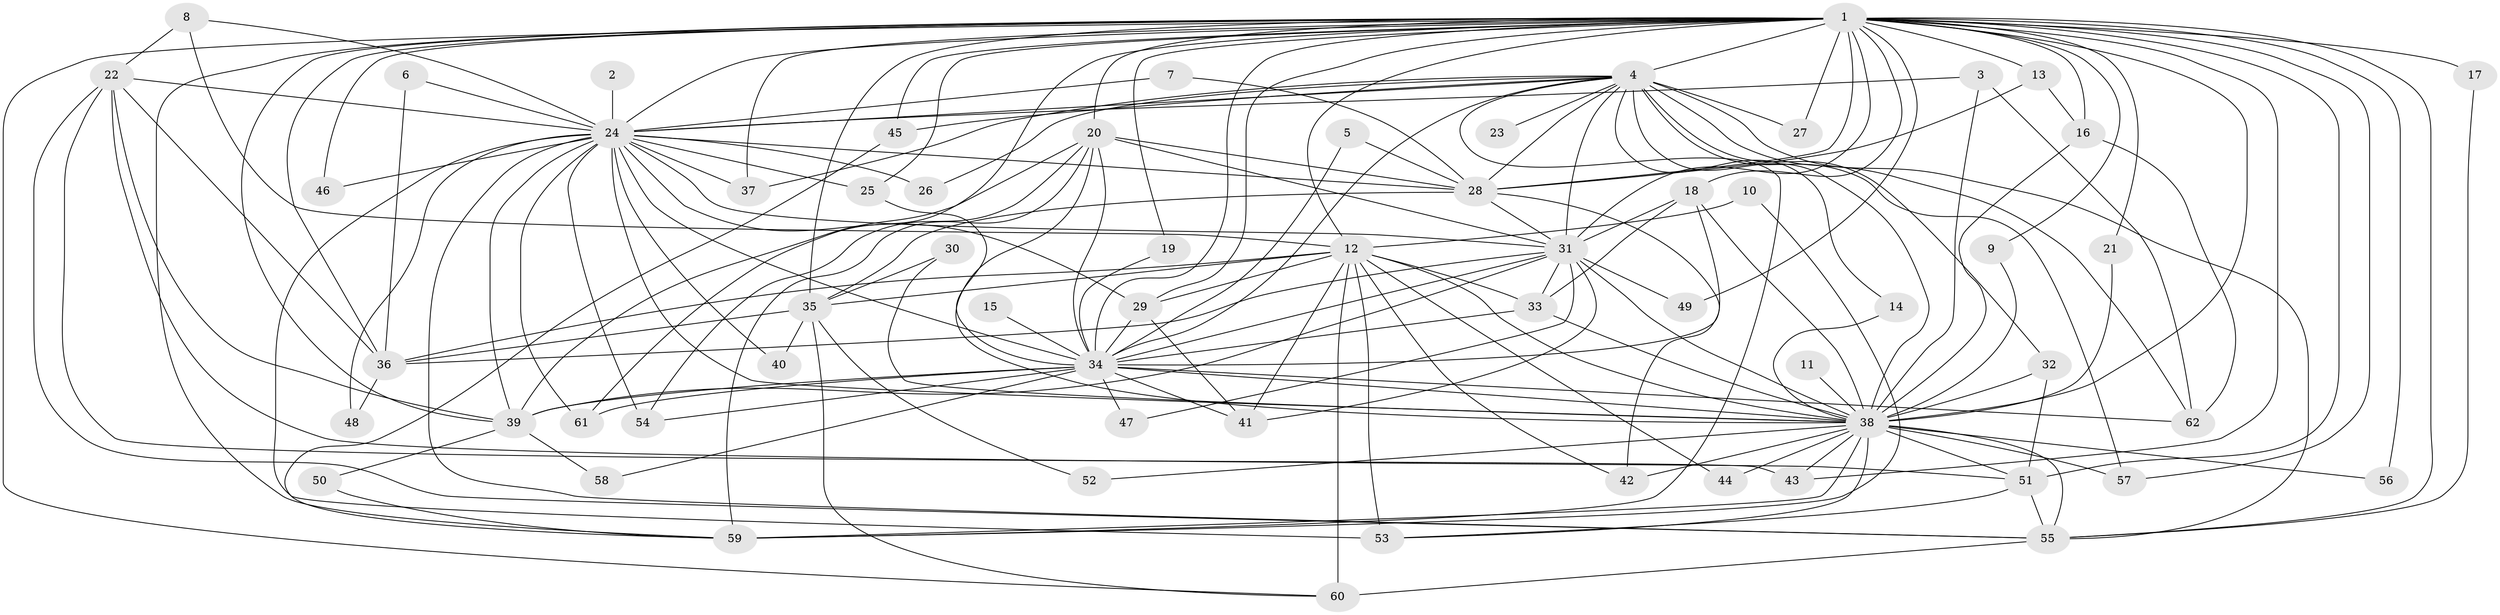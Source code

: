 // original degree distribution, {30: 0.008064516129032258, 27: 0.016129032258064516, 16: 0.008064516129032258, 18: 0.008064516129032258, 17: 0.008064516129032258, 12: 0.008064516129032258, 21: 0.008064516129032258, 22: 0.016129032258064516, 4: 0.03225806451612903, 5: 0.08870967741935484, 15: 0.008064516129032258, 2: 0.5241935483870968, 9: 0.008064516129032258, 7: 0.008064516129032258, 3: 0.22580645161290322, 6: 0.024193548387096774}
// Generated by graph-tools (version 1.1) at 2025/49/03/09/25 03:49:29]
// undirected, 62 vertices, 168 edges
graph export_dot {
graph [start="1"]
  node [color=gray90,style=filled];
  1;
  2;
  3;
  4;
  5;
  6;
  7;
  8;
  9;
  10;
  11;
  12;
  13;
  14;
  15;
  16;
  17;
  18;
  19;
  20;
  21;
  22;
  23;
  24;
  25;
  26;
  27;
  28;
  29;
  30;
  31;
  32;
  33;
  34;
  35;
  36;
  37;
  38;
  39;
  40;
  41;
  42;
  43;
  44;
  45;
  46;
  47;
  48;
  49;
  50;
  51;
  52;
  53;
  54;
  55;
  56;
  57;
  58;
  59;
  60;
  61;
  62;
  1 -- 4 [weight=4.0];
  1 -- 9 [weight=1.0];
  1 -- 12 [weight=1.0];
  1 -- 13 [weight=1.0];
  1 -- 16 [weight=2.0];
  1 -- 17 [weight=2.0];
  1 -- 18 [weight=1.0];
  1 -- 19 [weight=1.0];
  1 -- 20 [weight=1.0];
  1 -- 21 [weight=1.0];
  1 -- 24 [weight=4.0];
  1 -- 25 [weight=1.0];
  1 -- 27 [weight=1.0];
  1 -- 28 [weight=1.0];
  1 -- 29 [weight=1.0];
  1 -- 31 [weight=4.0];
  1 -- 34 [weight=5.0];
  1 -- 35 [weight=2.0];
  1 -- 36 [weight=1.0];
  1 -- 37 [weight=1.0];
  1 -- 38 [weight=8.0];
  1 -- 39 [weight=1.0];
  1 -- 43 [weight=1.0];
  1 -- 45 [weight=1.0];
  1 -- 46 [weight=1.0];
  1 -- 49 [weight=1.0];
  1 -- 51 [weight=3.0];
  1 -- 55 [weight=1.0];
  1 -- 56 [weight=2.0];
  1 -- 57 [weight=1.0];
  1 -- 59 [weight=1.0];
  1 -- 60 [weight=1.0];
  1 -- 61 [weight=1.0];
  2 -- 24 [weight=1.0];
  3 -- 24 [weight=1.0];
  3 -- 38 [weight=1.0];
  3 -- 62 [weight=1.0];
  4 -- 14 [weight=1.0];
  4 -- 23 [weight=1.0];
  4 -- 24 [weight=1.0];
  4 -- 26 [weight=1.0];
  4 -- 27 [weight=1.0];
  4 -- 28 [weight=1.0];
  4 -- 31 [weight=1.0];
  4 -- 32 [weight=1.0];
  4 -- 34 [weight=1.0];
  4 -- 37 [weight=1.0];
  4 -- 38 [weight=2.0];
  4 -- 45 [weight=1.0];
  4 -- 55 [weight=1.0];
  4 -- 57 [weight=1.0];
  4 -- 59 [weight=1.0];
  4 -- 62 [weight=1.0];
  5 -- 28 [weight=1.0];
  5 -- 34 [weight=1.0];
  6 -- 24 [weight=1.0];
  6 -- 36 [weight=1.0];
  7 -- 24 [weight=1.0];
  7 -- 28 [weight=1.0];
  8 -- 12 [weight=1.0];
  8 -- 22 [weight=1.0];
  8 -- 24 [weight=1.0];
  9 -- 38 [weight=1.0];
  10 -- 12 [weight=1.0];
  10 -- 59 [weight=1.0];
  11 -- 38 [weight=1.0];
  12 -- 29 [weight=1.0];
  12 -- 33 [weight=1.0];
  12 -- 35 [weight=1.0];
  12 -- 36 [weight=1.0];
  12 -- 38 [weight=2.0];
  12 -- 41 [weight=1.0];
  12 -- 42 [weight=1.0];
  12 -- 44 [weight=1.0];
  12 -- 53 [weight=1.0];
  12 -- 60 [weight=2.0];
  13 -- 16 [weight=1.0];
  13 -- 28 [weight=1.0];
  14 -- 38 [weight=1.0];
  15 -- 34 [weight=1.0];
  16 -- 38 [weight=1.0];
  16 -- 62 [weight=1.0];
  17 -- 55 [weight=1.0];
  18 -- 31 [weight=1.0];
  18 -- 33 [weight=1.0];
  18 -- 34 [weight=1.0];
  18 -- 38 [weight=1.0];
  19 -- 34 [weight=1.0];
  20 -- 28 [weight=1.0];
  20 -- 31 [weight=1.0];
  20 -- 34 [weight=1.0];
  20 -- 38 [weight=1.0];
  20 -- 39 [weight=1.0];
  20 -- 54 [weight=1.0];
  20 -- 59 [weight=1.0];
  21 -- 38 [weight=1.0];
  22 -- 24 [weight=1.0];
  22 -- 36 [weight=1.0];
  22 -- 39 [weight=1.0];
  22 -- 43 [weight=1.0];
  22 -- 51 [weight=1.0];
  22 -- 55 [weight=1.0];
  24 -- 25 [weight=1.0];
  24 -- 26 [weight=1.0];
  24 -- 28 [weight=1.0];
  24 -- 29 [weight=1.0];
  24 -- 31 [weight=1.0];
  24 -- 34 [weight=1.0];
  24 -- 37 [weight=1.0];
  24 -- 38 [weight=3.0];
  24 -- 39 [weight=1.0];
  24 -- 40 [weight=1.0];
  24 -- 46 [weight=1.0];
  24 -- 48 [weight=1.0];
  24 -- 53 [weight=2.0];
  24 -- 54 [weight=1.0];
  24 -- 55 [weight=1.0];
  24 -- 61 [weight=1.0];
  25 -- 34 [weight=1.0];
  28 -- 31 [weight=1.0];
  28 -- 35 [weight=1.0];
  28 -- 42 [weight=1.0];
  29 -- 34 [weight=2.0];
  29 -- 41 [weight=1.0];
  30 -- 35 [weight=1.0];
  30 -- 38 [weight=1.0];
  31 -- 33 [weight=1.0];
  31 -- 34 [weight=1.0];
  31 -- 36 [weight=1.0];
  31 -- 38 [weight=2.0];
  31 -- 39 [weight=1.0];
  31 -- 41 [weight=1.0];
  31 -- 47 [weight=1.0];
  31 -- 49 [weight=1.0];
  32 -- 38 [weight=2.0];
  32 -- 51 [weight=1.0];
  33 -- 34 [weight=1.0];
  33 -- 38 [weight=1.0];
  34 -- 38 [weight=2.0];
  34 -- 39 [weight=1.0];
  34 -- 41 [weight=1.0];
  34 -- 47 [weight=1.0];
  34 -- 54 [weight=1.0];
  34 -- 58 [weight=1.0];
  34 -- 61 [weight=1.0];
  34 -- 62 [weight=1.0];
  35 -- 36 [weight=1.0];
  35 -- 40 [weight=1.0];
  35 -- 52 [weight=1.0];
  35 -- 60 [weight=1.0];
  36 -- 48 [weight=1.0];
  38 -- 42 [weight=1.0];
  38 -- 43 [weight=1.0];
  38 -- 44 [weight=1.0];
  38 -- 51 [weight=1.0];
  38 -- 52 [weight=1.0];
  38 -- 53 [weight=1.0];
  38 -- 55 [weight=1.0];
  38 -- 56 [weight=1.0];
  38 -- 57 [weight=1.0];
  38 -- 59 [weight=1.0];
  39 -- 50 [weight=1.0];
  39 -- 58 [weight=1.0];
  45 -- 59 [weight=1.0];
  50 -- 59 [weight=1.0];
  51 -- 53 [weight=1.0];
  51 -- 55 [weight=1.0];
  55 -- 60 [weight=1.0];
}
